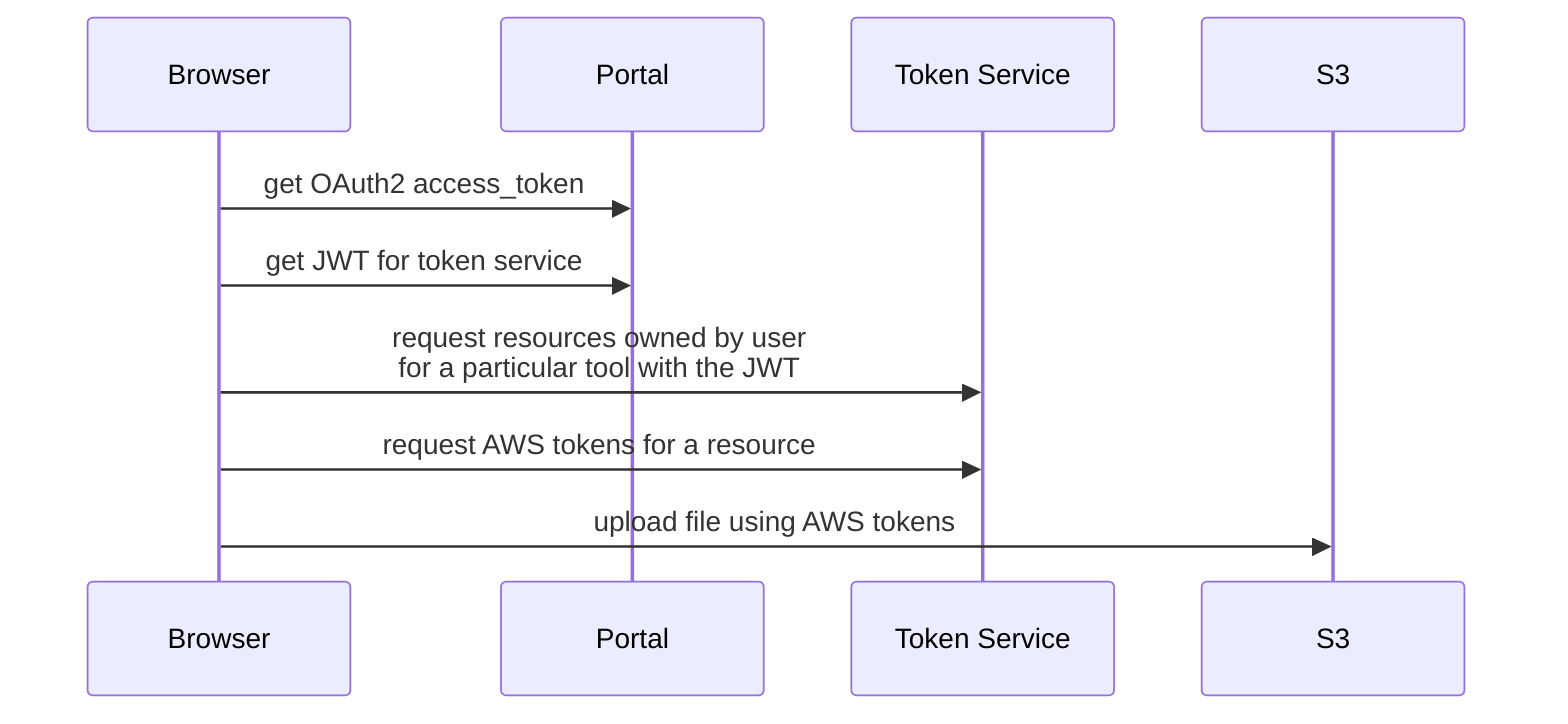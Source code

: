 sequenceDiagram
    Browser->>Portal: get OAuth2 access_token 
    Browser->>Portal: get JWT for token service
    Browser->>Token Service: request resources owned by user<br/>for a particular tool with the JWT
    Browser->>Token Service: request AWS tokens for a resource
    Browser->>S3: upload file using AWS tokens